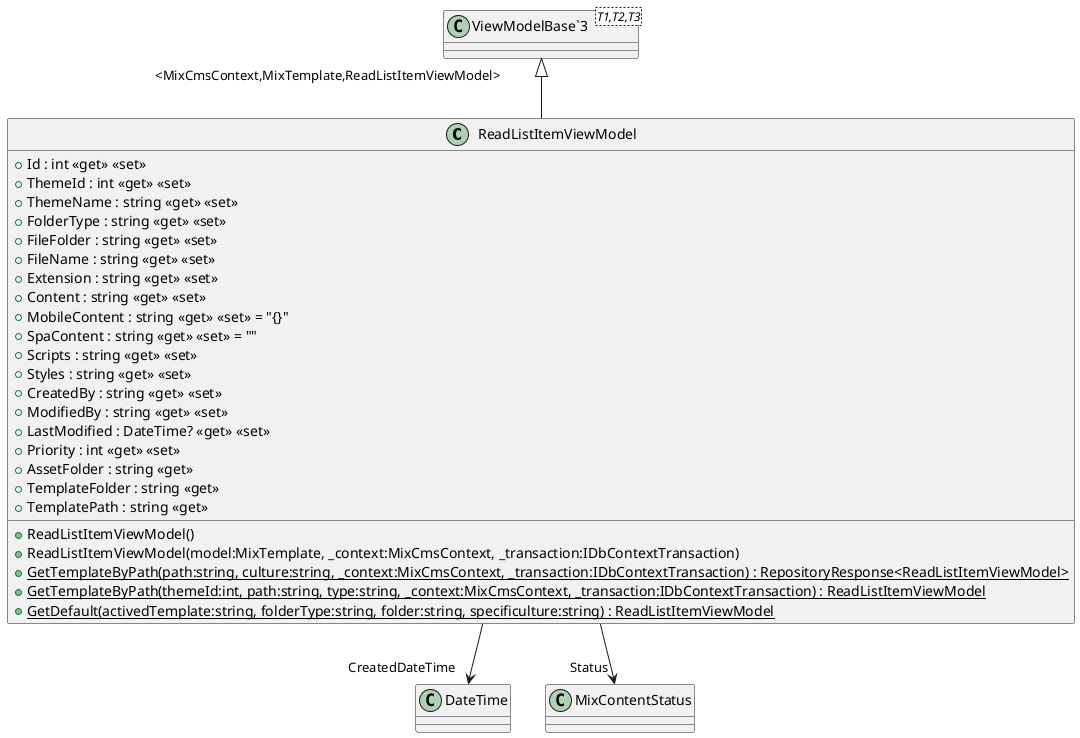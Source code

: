 @startuml
class ReadListItemViewModel {
    + Id : int <<get>> <<set>>
    + ThemeId : int <<get>> <<set>>
    + ThemeName : string <<get>> <<set>>
    + FolderType : string <<get>> <<set>>
    + FileFolder : string <<get>> <<set>>
    + FileName : string <<get>> <<set>>
    + Extension : string <<get>> <<set>>
    + Content : string <<get>> <<set>>
    + MobileContent : string <<get>> <<set>> = "{}"
    + SpaContent : string <<get>> <<set>> = ""
    + Scripts : string <<get>> <<set>>
    + Styles : string <<get>> <<set>>
    + CreatedBy : string <<get>> <<set>>
    + ModifiedBy : string <<get>> <<set>>
    + LastModified : DateTime? <<get>> <<set>>
    + Priority : int <<get>> <<set>>
    + AssetFolder : string <<get>>
    + TemplateFolder : string <<get>>
    + TemplatePath : string <<get>>
    + ReadListItemViewModel()
    + ReadListItemViewModel(model:MixTemplate, _context:MixCmsContext, _transaction:IDbContextTransaction)
    + {static} GetTemplateByPath(path:string, culture:string, _context:MixCmsContext, _transaction:IDbContextTransaction) : RepositoryResponse<ReadListItemViewModel>
    + {static} GetTemplateByPath(themeId:int, path:string, type:string, _context:MixCmsContext, _transaction:IDbContextTransaction) : ReadListItemViewModel
    + {static} GetDefault(activedTemplate:string, folderType:string, folder:string, specificulture:string) : ReadListItemViewModel
}
class "ViewModelBase`3"<T1,T2,T3> {
}
"ViewModelBase`3" "<MixCmsContext,MixTemplate,ReadListItemViewModel>" <|-- ReadListItemViewModel
ReadListItemViewModel --> "CreatedDateTime" DateTime
ReadListItemViewModel --> "Status" MixContentStatus
@enduml
